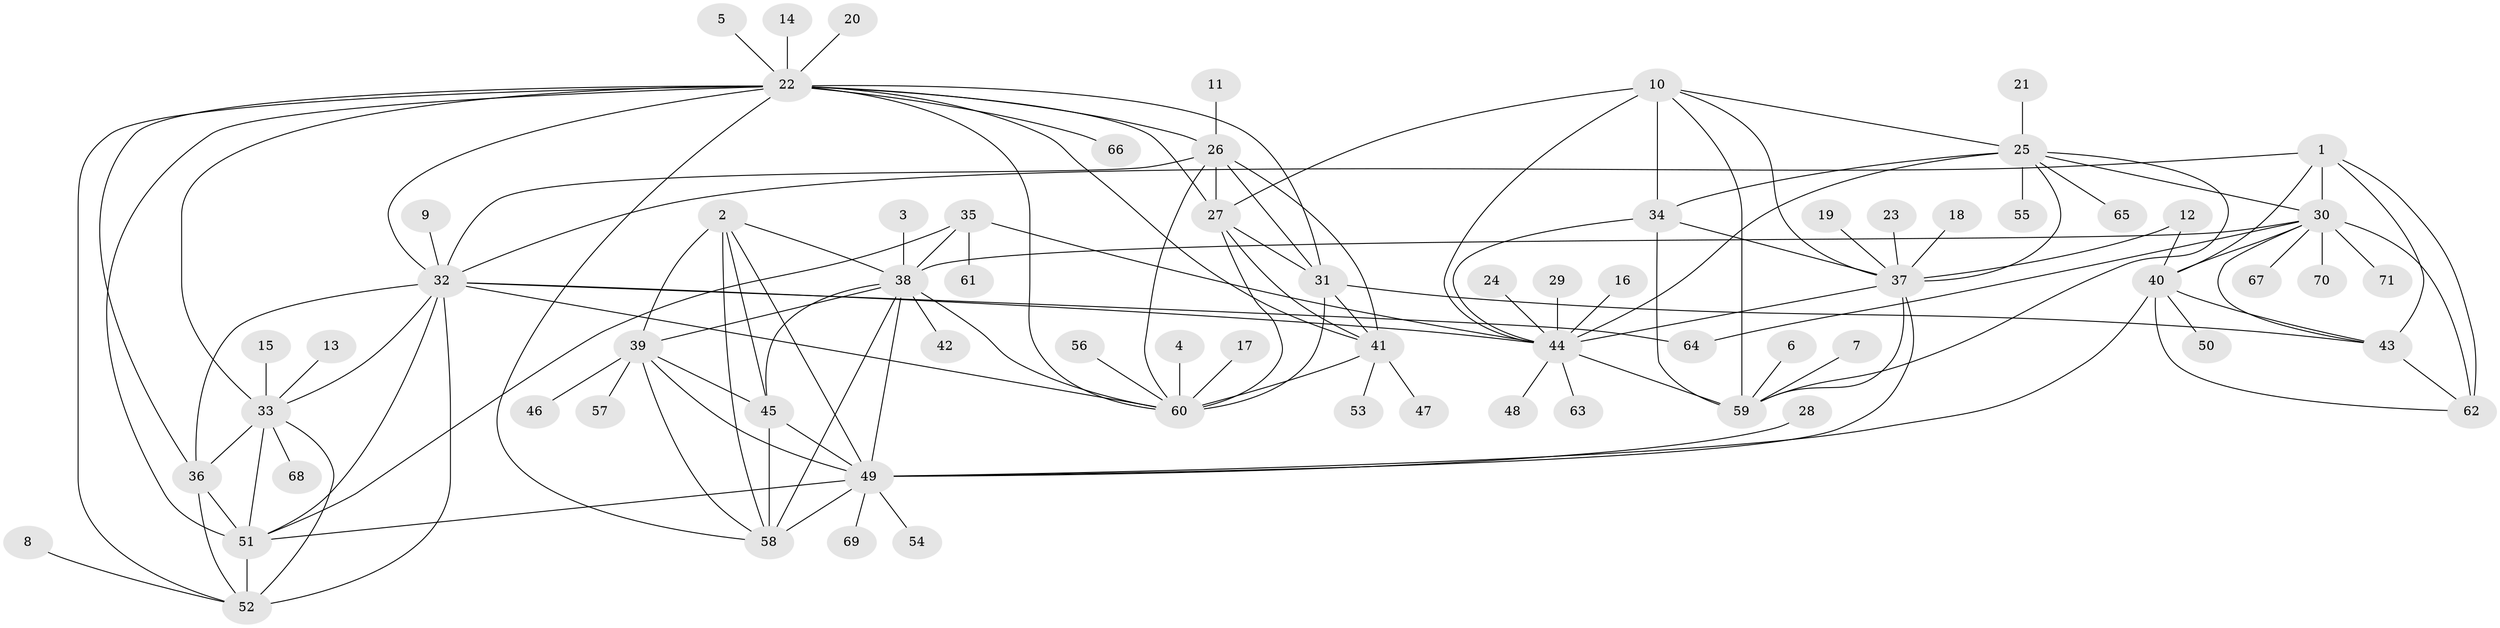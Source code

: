 // original degree distribution, {11: 0.02142857142857143, 9: 0.04285714285714286, 10: 0.04285714285714286, 14: 0.007142857142857143, 8: 0.05, 7: 0.02857142857142857, 13: 0.014285714285714285, 6: 0.02857142857142857, 12: 0.02142857142857143, 1: 0.6, 2: 0.12142857142857143, 3: 0.02142857142857143}
// Generated by graph-tools (version 1.1) at 2025/26/03/09/25 03:26:34]
// undirected, 71 vertices, 130 edges
graph export_dot {
graph [start="1"]
  node [color=gray90,style=filled];
  1;
  2;
  3;
  4;
  5;
  6;
  7;
  8;
  9;
  10;
  11;
  12;
  13;
  14;
  15;
  16;
  17;
  18;
  19;
  20;
  21;
  22;
  23;
  24;
  25;
  26;
  27;
  28;
  29;
  30;
  31;
  32;
  33;
  34;
  35;
  36;
  37;
  38;
  39;
  40;
  41;
  42;
  43;
  44;
  45;
  46;
  47;
  48;
  49;
  50;
  51;
  52;
  53;
  54;
  55;
  56;
  57;
  58;
  59;
  60;
  61;
  62;
  63;
  64;
  65;
  66;
  67;
  68;
  69;
  70;
  71;
  1 -- 30 [weight=3.0];
  1 -- 32 [weight=1.0];
  1 -- 40 [weight=3.0];
  1 -- 43 [weight=3.0];
  1 -- 62 [weight=3.0];
  2 -- 38 [weight=1.0];
  2 -- 39 [weight=1.0];
  2 -- 45 [weight=1.0];
  2 -- 49 [weight=1.0];
  2 -- 58 [weight=2.0];
  3 -- 38 [weight=1.0];
  4 -- 60 [weight=1.0];
  5 -- 22 [weight=1.0];
  6 -- 59 [weight=1.0];
  7 -- 59 [weight=1.0];
  8 -- 52 [weight=1.0];
  9 -- 32 [weight=1.0];
  10 -- 25 [weight=1.0];
  10 -- 27 [weight=1.0];
  10 -- 34 [weight=1.0];
  10 -- 37 [weight=1.0];
  10 -- 44 [weight=2.0];
  10 -- 59 [weight=1.0];
  11 -- 26 [weight=1.0];
  12 -- 37 [weight=1.0];
  12 -- 40 [weight=1.0];
  13 -- 33 [weight=1.0];
  14 -- 22 [weight=1.0];
  15 -- 33 [weight=1.0];
  16 -- 44 [weight=1.0];
  17 -- 60 [weight=1.0];
  18 -- 37 [weight=1.0];
  19 -- 37 [weight=1.0];
  20 -- 22 [weight=1.0];
  21 -- 25 [weight=1.0];
  22 -- 26 [weight=1.0];
  22 -- 27 [weight=1.0];
  22 -- 31 [weight=1.0];
  22 -- 32 [weight=1.0];
  22 -- 33 [weight=1.0];
  22 -- 36 [weight=1.0];
  22 -- 41 [weight=1.0];
  22 -- 51 [weight=2.0];
  22 -- 52 [weight=1.0];
  22 -- 58 [weight=1.0];
  22 -- 60 [weight=2.0];
  22 -- 66 [weight=1.0];
  23 -- 37 [weight=1.0];
  24 -- 44 [weight=1.0];
  25 -- 30 [weight=1.0];
  25 -- 34 [weight=1.0];
  25 -- 37 [weight=1.0];
  25 -- 44 [weight=2.0];
  25 -- 55 [weight=1.0];
  25 -- 59 [weight=1.0];
  25 -- 65 [weight=1.0];
  26 -- 27 [weight=1.0];
  26 -- 31 [weight=1.0];
  26 -- 32 [weight=1.0];
  26 -- 41 [weight=1.0];
  26 -- 60 [weight=2.0];
  27 -- 31 [weight=1.0];
  27 -- 41 [weight=1.0];
  27 -- 60 [weight=2.0];
  28 -- 49 [weight=1.0];
  29 -- 44 [weight=1.0];
  30 -- 38 [weight=1.0];
  30 -- 40 [weight=1.0];
  30 -- 43 [weight=1.0];
  30 -- 62 [weight=1.0];
  30 -- 64 [weight=1.0];
  30 -- 67 [weight=1.0];
  30 -- 70 [weight=1.0];
  30 -- 71 [weight=1.0];
  31 -- 41 [weight=1.0];
  31 -- 43 [weight=1.0];
  31 -- 60 [weight=2.0];
  32 -- 33 [weight=1.0];
  32 -- 36 [weight=1.0];
  32 -- 44 [weight=1.0];
  32 -- 51 [weight=2.0];
  32 -- 52 [weight=1.0];
  32 -- 60 [weight=1.0];
  32 -- 64 [weight=1.0];
  33 -- 36 [weight=1.0];
  33 -- 51 [weight=2.0];
  33 -- 52 [weight=1.0];
  33 -- 68 [weight=1.0];
  34 -- 37 [weight=1.0];
  34 -- 44 [weight=2.0];
  34 -- 59 [weight=1.0];
  35 -- 38 [weight=1.0];
  35 -- 44 [weight=1.0];
  35 -- 51 [weight=1.0];
  35 -- 61 [weight=1.0];
  36 -- 51 [weight=2.0];
  36 -- 52 [weight=1.0];
  37 -- 44 [weight=2.0];
  37 -- 49 [weight=2.0];
  37 -- 59 [weight=1.0];
  38 -- 39 [weight=1.0];
  38 -- 42 [weight=1.0];
  38 -- 45 [weight=1.0];
  38 -- 49 [weight=1.0];
  38 -- 58 [weight=2.0];
  38 -- 60 [weight=1.0];
  39 -- 45 [weight=1.0];
  39 -- 46 [weight=1.0];
  39 -- 49 [weight=1.0];
  39 -- 57 [weight=1.0];
  39 -- 58 [weight=2.0];
  40 -- 43 [weight=1.0];
  40 -- 49 [weight=1.0];
  40 -- 50 [weight=1.0];
  40 -- 62 [weight=1.0];
  41 -- 47 [weight=1.0];
  41 -- 53 [weight=1.0];
  41 -- 60 [weight=2.0];
  43 -- 62 [weight=1.0];
  44 -- 48 [weight=1.0];
  44 -- 59 [weight=2.0];
  44 -- 63 [weight=1.0];
  45 -- 49 [weight=1.0];
  45 -- 58 [weight=2.0];
  49 -- 51 [weight=1.0];
  49 -- 54 [weight=1.0];
  49 -- 58 [weight=2.0];
  49 -- 69 [weight=1.0];
  51 -- 52 [weight=2.0];
  56 -- 60 [weight=1.0];
}
